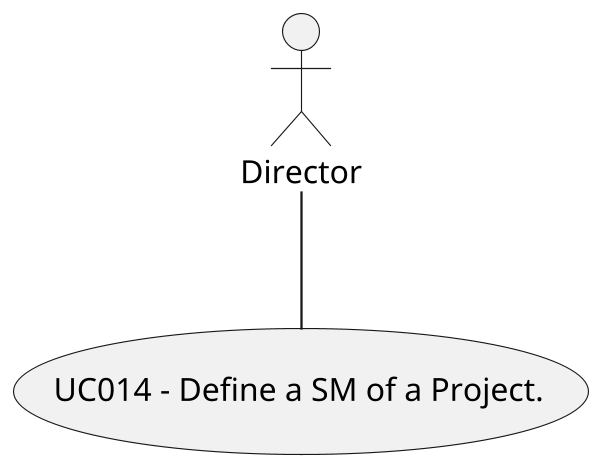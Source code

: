 @startuml
scale 600 width
skinparam monochrome true
actor Director
usecase (UC014 - Define a SM of a Project.)

:Director: -- (UC014 - Define a SM of a Project.)
@enduml
